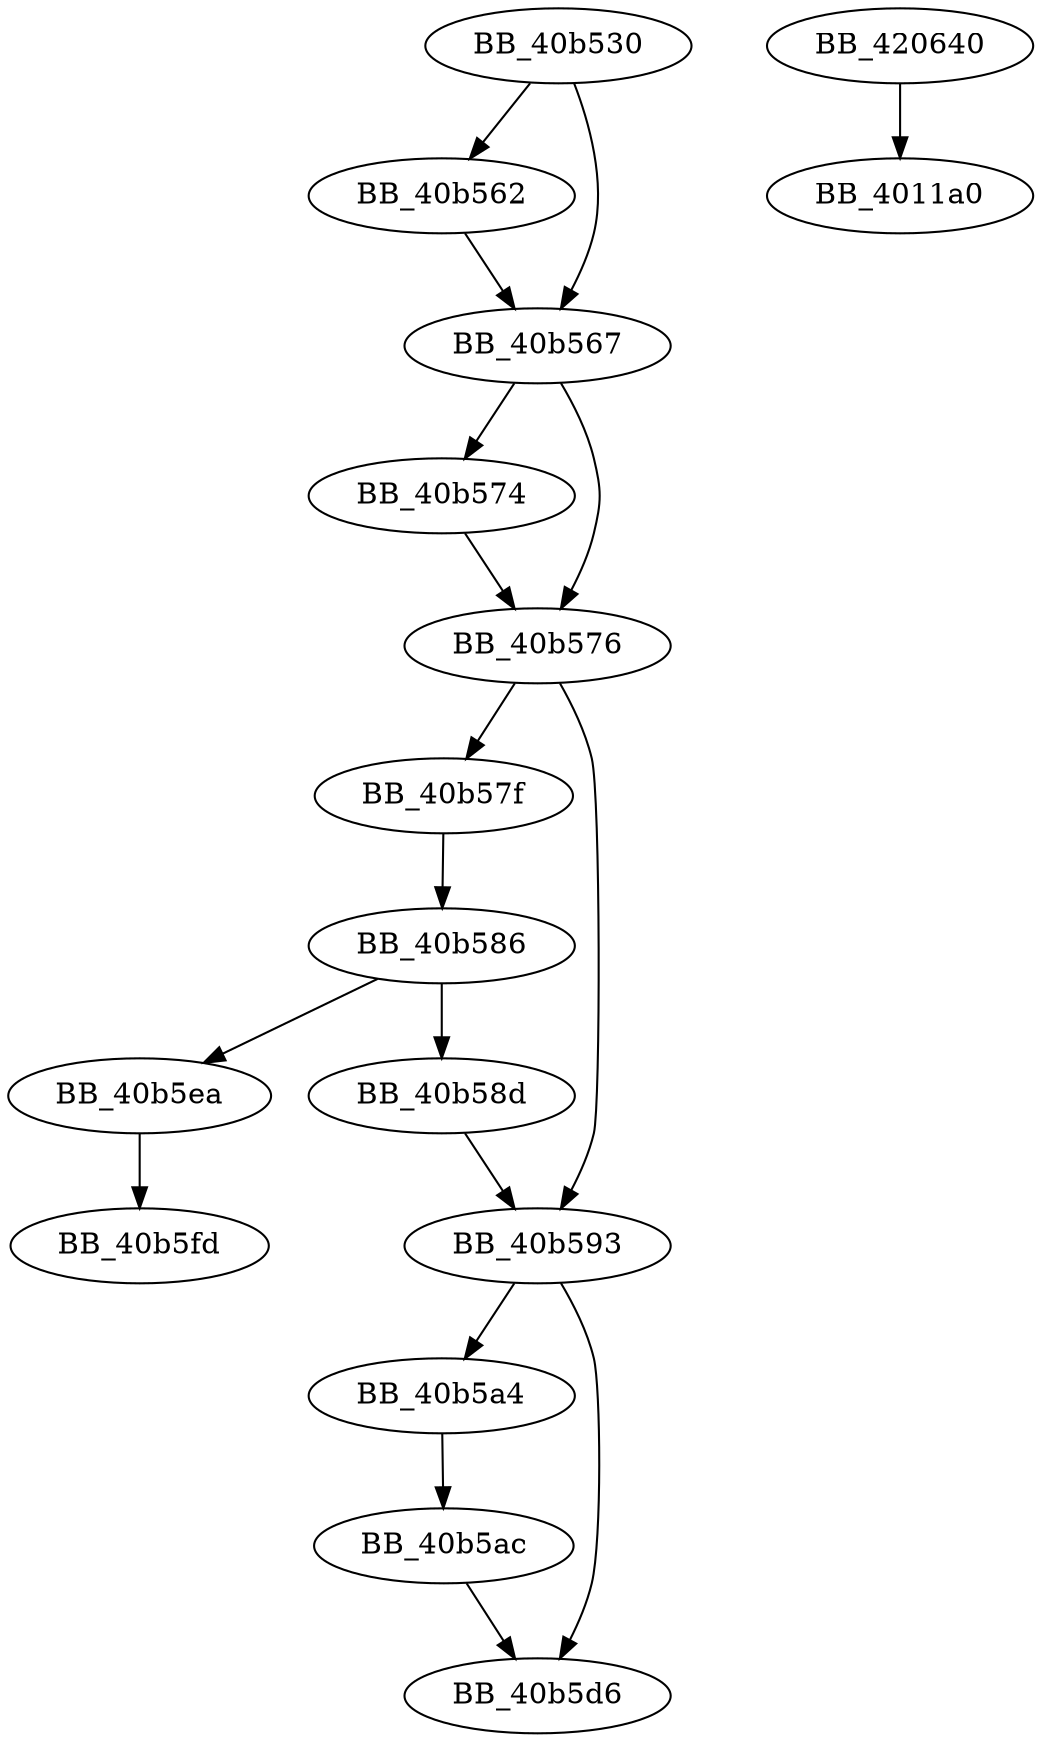 DiGraph sub_40B530{
BB_40b530->BB_40b562
BB_40b530->BB_40b567
BB_40b562->BB_40b567
BB_40b567->BB_40b574
BB_40b567->BB_40b576
BB_40b574->BB_40b576
BB_40b576->BB_40b57f
BB_40b576->BB_40b593
BB_40b57f->BB_40b586
BB_40b586->BB_40b58d
BB_40b586->BB_40b5ea
BB_40b58d->BB_40b593
BB_40b593->BB_40b5a4
BB_40b593->BB_40b5d6
BB_40b5a4->BB_40b5ac
BB_40b5ac->BB_40b5d6
BB_40b5ea->BB_40b5fd
BB_420640->BB_4011a0
}
